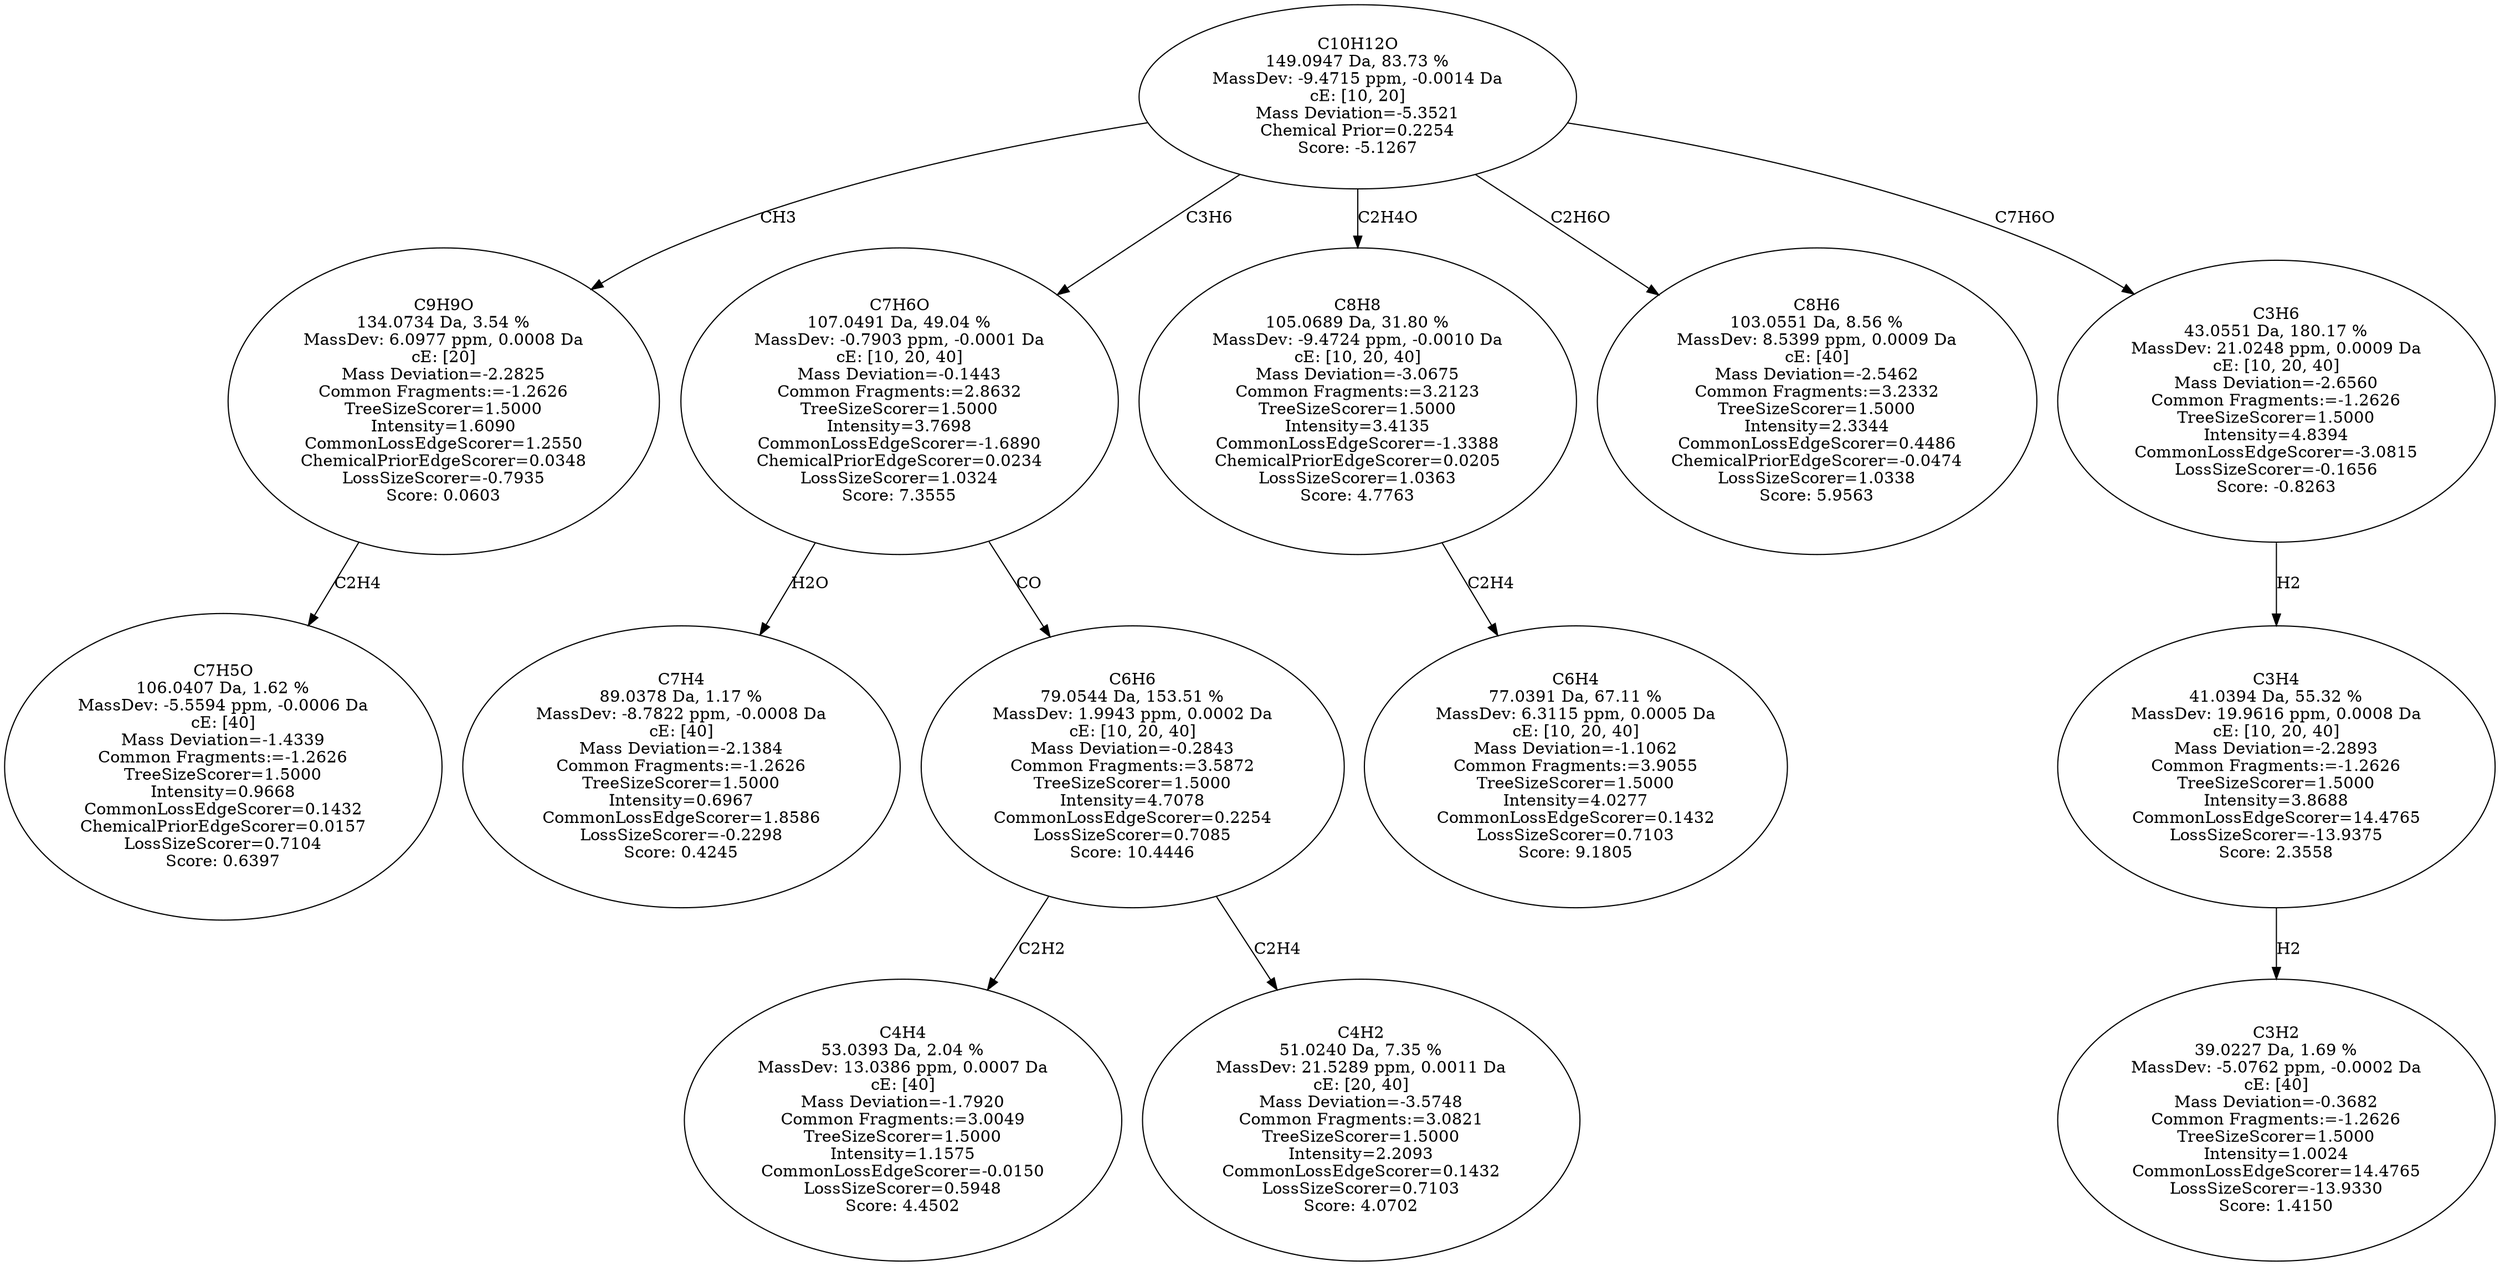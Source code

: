 strict digraph {
v1 [label="C7H5O\n106.0407 Da, 1.62 %\nMassDev: -5.5594 ppm, -0.0006 Da\ncE: [40]\nMass Deviation=-1.4339\nCommon Fragments:=-1.2626\nTreeSizeScorer=1.5000\nIntensity=0.9668\nCommonLossEdgeScorer=0.1432\nChemicalPriorEdgeScorer=0.0157\nLossSizeScorer=0.7104\nScore: 0.6397"];
v2 [label="C9H9O\n134.0734 Da, 3.54 %\nMassDev: 6.0977 ppm, 0.0008 Da\ncE: [20]\nMass Deviation=-2.2825\nCommon Fragments:=-1.2626\nTreeSizeScorer=1.5000\nIntensity=1.6090\nCommonLossEdgeScorer=1.2550\nChemicalPriorEdgeScorer=0.0348\nLossSizeScorer=-0.7935\nScore: 0.0603"];
v3 [label="C7H4\n89.0378 Da, 1.17 %\nMassDev: -8.7822 ppm, -0.0008 Da\ncE: [40]\nMass Deviation=-2.1384\nCommon Fragments:=-1.2626\nTreeSizeScorer=1.5000\nIntensity=0.6967\nCommonLossEdgeScorer=1.8586\nLossSizeScorer=-0.2298\nScore: 0.4245"];
v4 [label="C4H4\n53.0393 Da, 2.04 %\nMassDev: 13.0386 ppm, 0.0007 Da\ncE: [40]\nMass Deviation=-1.7920\nCommon Fragments:=3.0049\nTreeSizeScorer=1.5000\nIntensity=1.1575\nCommonLossEdgeScorer=-0.0150\nLossSizeScorer=0.5948\nScore: 4.4502"];
v5 [label="C4H2\n51.0240 Da, 7.35 %\nMassDev: 21.5289 ppm, 0.0011 Da\ncE: [20, 40]\nMass Deviation=-3.5748\nCommon Fragments:=3.0821\nTreeSizeScorer=1.5000\nIntensity=2.2093\nCommonLossEdgeScorer=0.1432\nLossSizeScorer=0.7103\nScore: 4.0702"];
v6 [label="C6H6\n79.0544 Da, 153.51 %\nMassDev: 1.9943 ppm, 0.0002 Da\ncE: [10, 20, 40]\nMass Deviation=-0.2843\nCommon Fragments:=3.5872\nTreeSizeScorer=1.5000\nIntensity=4.7078\nCommonLossEdgeScorer=0.2254\nLossSizeScorer=0.7085\nScore: 10.4446"];
v7 [label="C7H6O\n107.0491 Da, 49.04 %\nMassDev: -0.7903 ppm, -0.0001 Da\ncE: [10, 20, 40]\nMass Deviation=-0.1443\nCommon Fragments:=2.8632\nTreeSizeScorer=1.5000\nIntensity=3.7698\nCommonLossEdgeScorer=-1.6890\nChemicalPriorEdgeScorer=0.0234\nLossSizeScorer=1.0324\nScore: 7.3555"];
v8 [label="C6H4\n77.0391 Da, 67.11 %\nMassDev: 6.3115 ppm, 0.0005 Da\ncE: [10, 20, 40]\nMass Deviation=-1.1062\nCommon Fragments:=3.9055\nTreeSizeScorer=1.5000\nIntensity=4.0277\nCommonLossEdgeScorer=0.1432\nLossSizeScorer=0.7103\nScore: 9.1805"];
v9 [label="C8H8\n105.0689 Da, 31.80 %\nMassDev: -9.4724 ppm, -0.0010 Da\ncE: [10, 20, 40]\nMass Deviation=-3.0675\nCommon Fragments:=3.2123\nTreeSizeScorer=1.5000\nIntensity=3.4135\nCommonLossEdgeScorer=-1.3388\nChemicalPriorEdgeScorer=0.0205\nLossSizeScorer=1.0363\nScore: 4.7763"];
v10 [label="C8H6\n103.0551 Da, 8.56 %\nMassDev: 8.5399 ppm, 0.0009 Da\ncE: [40]\nMass Deviation=-2.5462\nCommon Fragments:=3.2332\nTreeSizeScorer=1.5000\nIntensity=2.3344\nCommonLossEdgeScorer=0.4486\nChemicalPriorEdgeScorer=-0.0474\nLossSizeScorer=1.0338\nScore: 5.9563"];
v11 [label="C3H2\n39.0227 Da, 1.69 %\nMassDev: -5.0762 ppm, -0.0002 Da\ncE: [40]\nMass Deviation=-0.3682\nCommon Fragments:=-1.2626\nTreeSizeScorer=1.5000\nIntensity=1.0024\nCommonLossEdgeScorer=14.4765\nLossSizeScorer=-13.9330\nScore: 1.4150"];
v12 [label="C3H4\n41.0394 Da, 55.32 %\nMassDev: 19.9616 ppm, 0.0008 Da\ncE: [10, 20, 40]\nMass Deviation=-2.2893\nCommon Fragments:=-1.2626\nTreeSizeScorer=1.5000\nIntensity=3.8688\nCommonLossEdgeScorer=14.4765\nLossSizeScorer=-13.9375\nScore: 2.3558"];
v13 [label="C3H6\n43.0551 Da, 180.17 %\nMassDev: 21.0248 ppm, 0.0009 Da\ncE: [10, 20, 40]\nMass Deviation=-2.6560\nCommon Fragments:=-1.2626\nTreeSizeScorer=1.5000\nIntensity=4.8394\nCommonLossEdgeScorer=-3.0815\nLossSizeScorer=-0.1656\nScore: -0.8263"];
v14 [label="C10H12O\n149.0947 Da, 83.73 %\nMassDev: -9.4715 ppm, -0.0014 Da\ncE: [10, 20]\nMass Deviation=-5.3521\nChemical Prior=0.2254\nScore: -5.1267"];
v2 -> v1 [label="C2H4"];
v14 -> v2 [label="CH3"];
v7 -> v3 [label="H2O"];
v6 -> v4 [label="C2H2"];
v6 -> v5 [label="C2H4"];
v7 -> v6 [label="CO"];
v14 -> v7 [label="C3H6"];
v9 -> v8 [label="C2H4"];
v14 -> v9 [label="C2H4O"];
v14 -> v10 [label="C2H6O"];
v12 -> v11 [label="H2"];
v13 -> v12 [label="H2"];
v14 -> v13 [label="C7H6O"];
}
